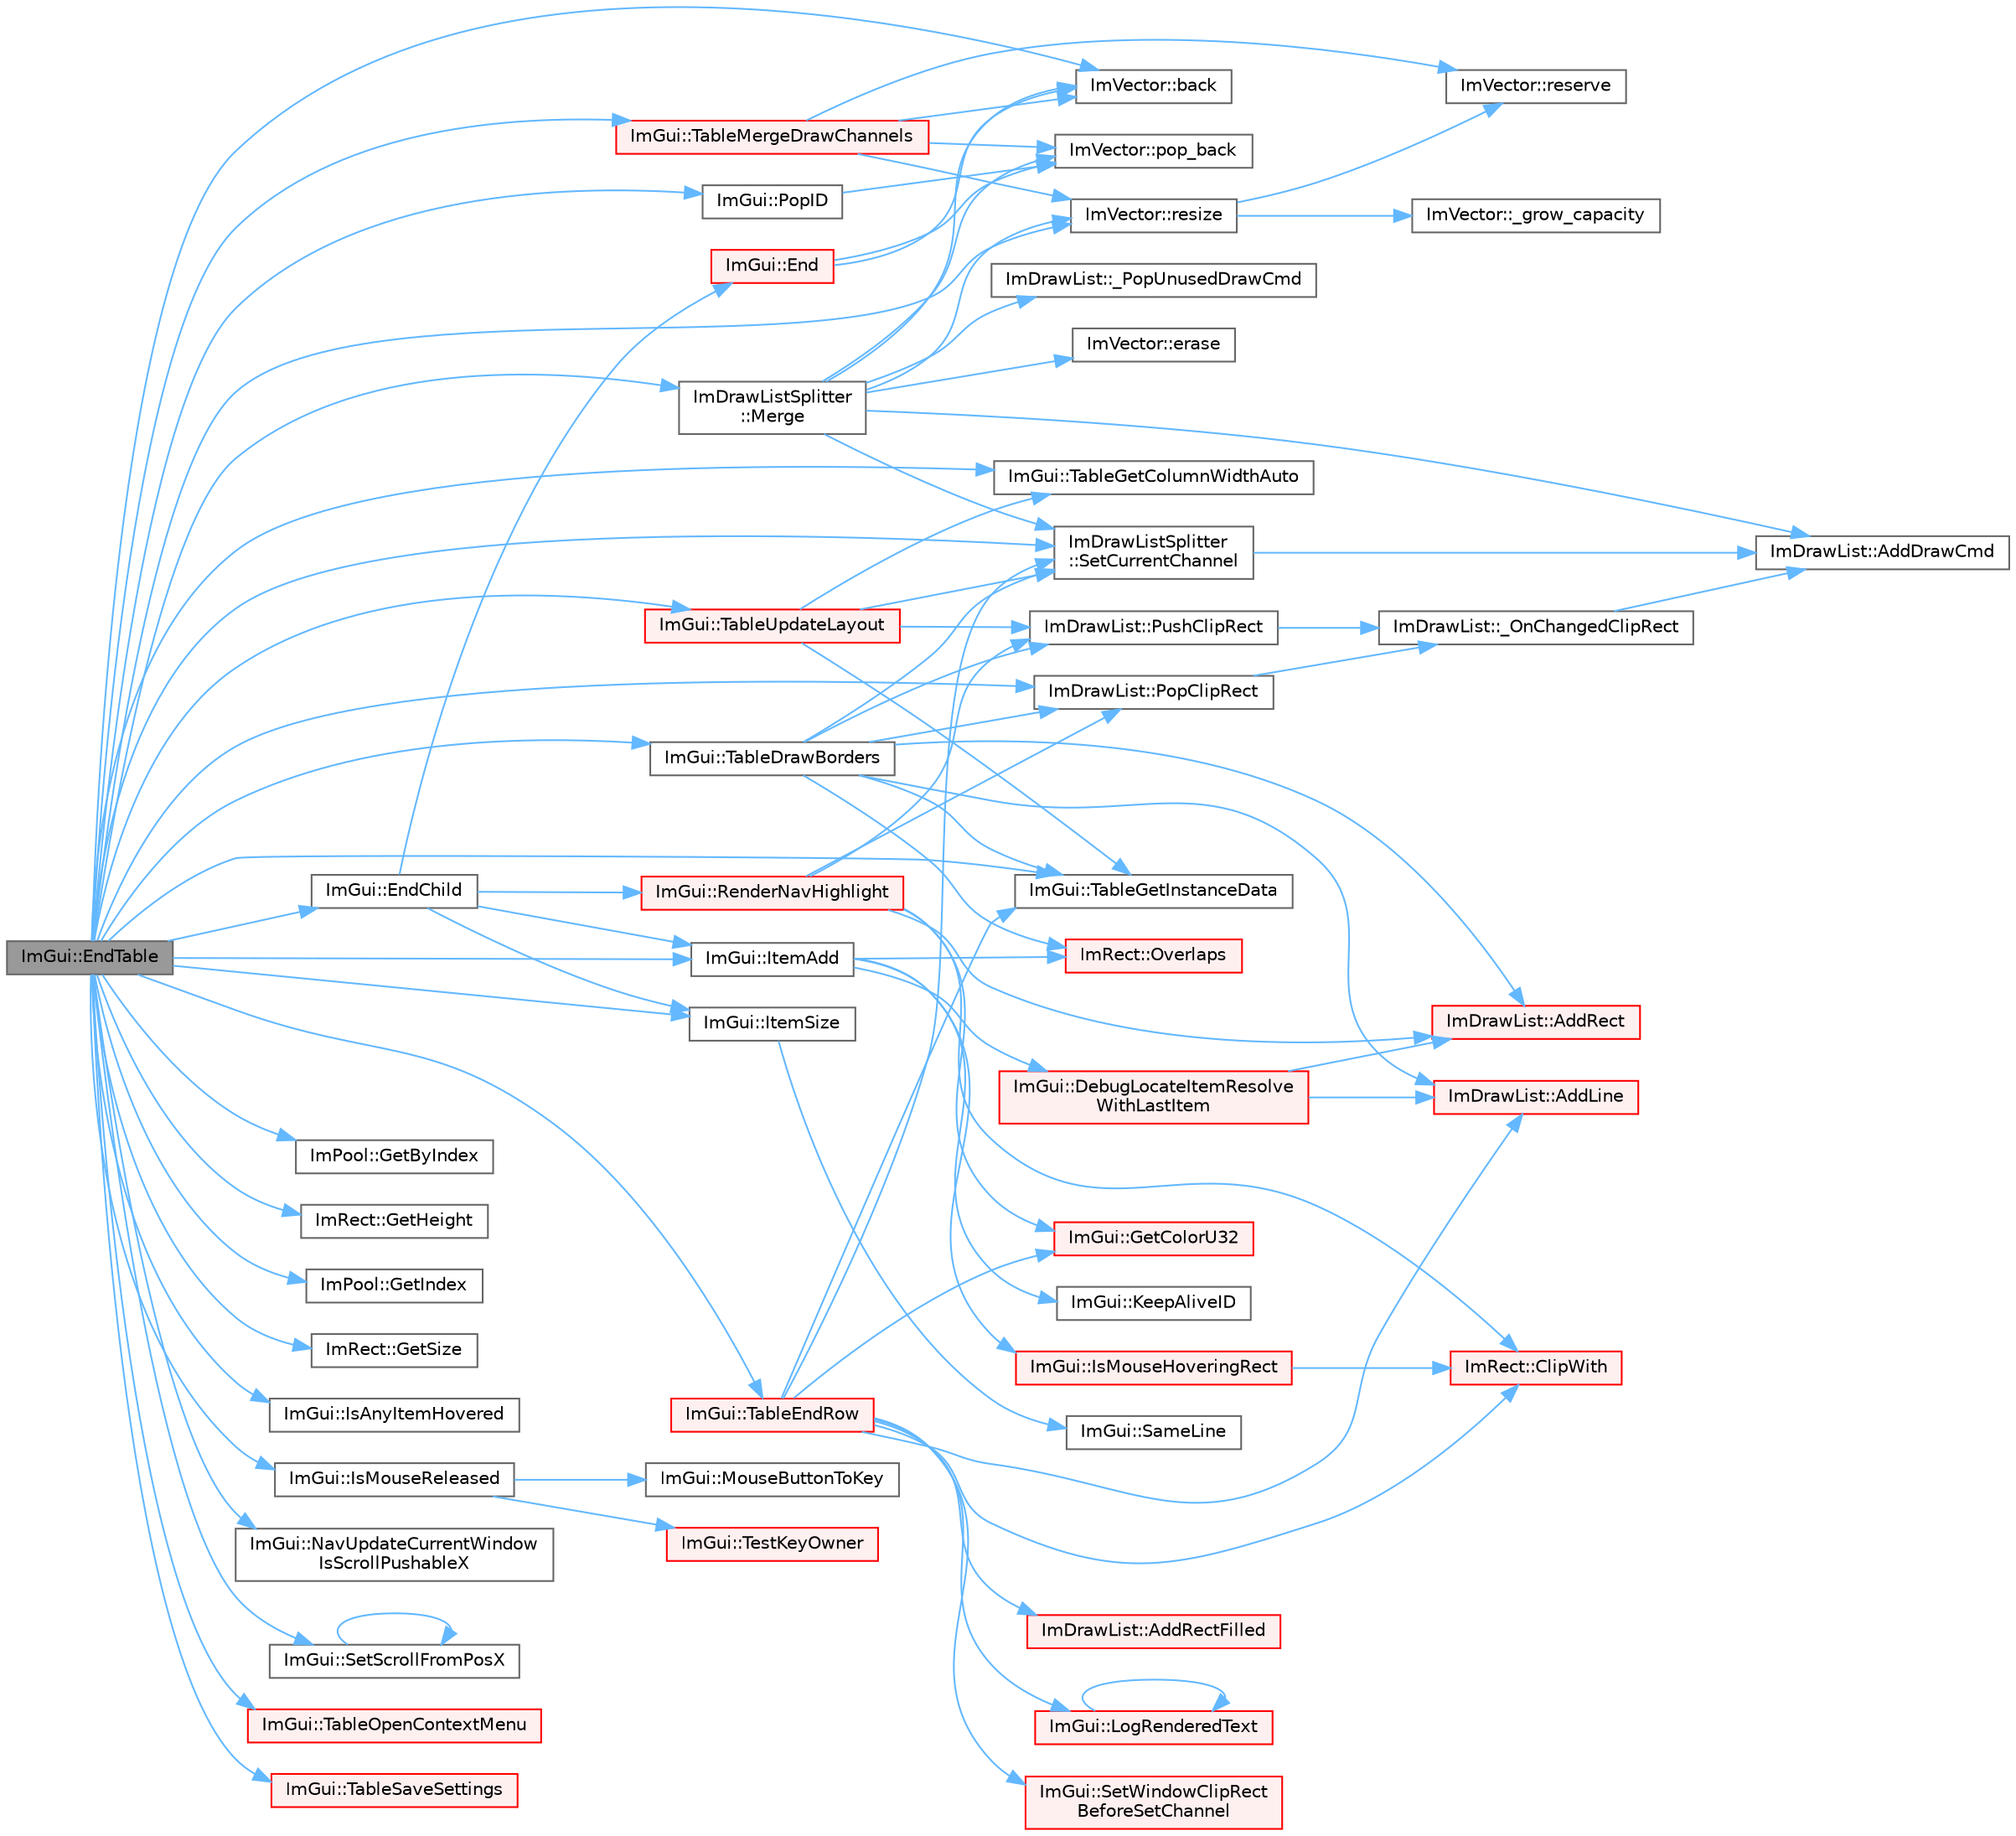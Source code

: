 digraph "ImGui::EndTable"
{
 // LATEX_PDF_SIZE
  bgcolor="transparent";
  edge [fontname=Helvetica,fontsize=10,labelfontname=Helvetica,labelfontsize=10];
  node [fontname=Helvetica,fontsize=10,shape=box,height=0.2,width=0.4];
  rankdir="LR";
  Node1 [id="Node000001",label="ImGui::EndTable",height=0.2,width=0.4,color="gray40", fillcolor="grey60", style="filled", fontcolor="black",tooltip=" "];
  Node1 -> Node2 [id="edge1_Node000001_Node000002",color="steelblue1",style="solid",tooltip=" "];
  Node2 [id="Node000002",label="ImVector::back",height=0.2,width=0.4,color="grey40", fillcolor="white", style="filled",URL="$struct_im_vector.html#a2d80e87e81b1b01143c8d8be93e6fde1",tooltip=" "];
  Node1 -> Node3 [id="edge2_Node000001_Node000003",color="steelblue1",style="solid",tooltip=" "];
  Node3 [id="Node000003",label="ImGui::EndChild",height=0.2,width=0.4,color="grey40", fillcolor="white", style="filled",URL="$namespace_im_gui.html#af8de559a88c1442d6df8c1b04c86e997",tooltip=" "];
  Node3 -> Node4 [id="edge3_Node000003_Node000004",color="steelblue1",style="solid",tooltip=" "];
  Node4 [id="Node000004",label="ImGui::End",height=0.2,width=0.4,color="red", fillcolor="#FFF0F0", style="filled",URL="$namespace_im_gui.html#a5479d93794a004c67ceb6d13f37c8254",tooltip=" "];
  Node4 -> Node2 [id="edge4_Node000004_Node000002",color="steelblue1",style="solid",tooltip=" "];
  Node4 -> Node34 [id="edge5_Node000004_Node000034",color="steelblue1",style="solid",tooltip=" "];
  Node34 [id="Node000034",label="ImVector::pop_back",height=0.2,width=0.4,color="grey40", fillcolor="white", style="filled",URL="$struct_im_vector.html#a3db7ce62d3c429effdb893fbf7148c1c",tooltip=" "];
  Node3 -> Node44 [id="edge6_Node000003_Node000044",color="steelblue1",style="solid",tooltip=" "];
  Node44 [id="Node000044",label="ImGui::ItemAdd",height=0.2,width=0.4,color="grey40", fillcolor="white", style="filled",URL="$namespace_im_gui.html#a5de8ecd4c80efdca1af7329a2a48121c",tooltip=" "];
  Node44 -> Node45 [id="edge7_Node000044_Node000045",color="steelblue1",style="solid",tooltip=" "];
  Node45 [id="Node000045",label="ImGui::DebugLocateItemResolve\lWithLastItem",height=0.2,width=0.4,color="red", fillcolor="#FFF0F0", style="filled",URL="$namespace_im_gui.html#ae8ab0d7dfc90af8e82db3ed9e7829219",tooltip=" "];
  Node45 -> Node7 [id="edge8_Node000045_Node000007",color="steelblue1",style="solid",tooltip=" "];
  Node7 [id="Node000007",label="ImDrawList::AddLine",height=0.2,width=0.4,color="red", fillcolor="#FFF0F0", style="filled",URL="$struct_im_draw_list.html#aa21e5a1c6e00239581f97d344fc0db61",tooltip=" "];
  Node45 -> Node46 [id="edge9_Node000045_Node000046",color="steelblue1",style="solid",tooltip=" "];
  Node46 [id="Node000046",label="ImDrawList::AddRect",height=0.2,width=0.4,color="red", fillcolor="#FFF0F0", style="filled",URL="$struct_im_draw_list.html#ad96f10a3e954fe0c5b7c96d4e205af7b",tooltip=" "];
  Node44 -> Node53 [id="edge10_Node000044_Node000053",color="steelblue1",style="solid",tooltip=" "];
  Node53 [id="Node000053",label="ImGui::IsMouseHoveringRect",height=0.2,width=0.4,color="red", fillcolor="#FFF0F0", style="filled",URL="$namespace_im_gui.html#ae0b8ea0e06c457316d6aed6c5b2a1c25",tooltip=" "];
  Node53 -> Node54 [id="edge11_Node000053_Node000054",color="steelblue1",style="solid",tooltip=" "];
  Node54 [id="Node000054",label="ImRect::ClipWith",height=0.2,width=0.4,color="red", fillcolor="#FFF0F0", style="filled",URL="$struct_im_rect.html#ac02d5cf6ce0358aea9ed9df43d368f3f",tooltip=" "];
  Node44 -> Node56 [id="edge12_Node000044_Node000056",color="steelblue1",style="solid",tooltip=" "];
  Node56 [id="Node000056",label="ImGui::KeepAliveID",height=0.2,width=0.4,color="grey40", fillcolor="white", style="filled",URL="$namespace_im_gui.html#a85a245c78a9f7c351636bdad6e60c488",tooltip=" "];
  Node44 -> Node57 [id="edge13_Node000044_Node000057",color="steelblue1",style="solid",tooltip=" "];
  Node57 [id="Node000057",label="ImRect::Overlaps",height=0.2,width=0.4,color="red", fillcolor="#FFF0F0", style="filled",URL="$struct_im_rect.html#a0af3bade3781e5e7c6afdf71ccfb0d43",tooltip=" "];
  Node3 -> Node77 [id="edge14_Node000003_Node000077",color="steelblue1",style="solid",tooltip=" "];
  Node77 [id="Node000077",label="ImGui::ItemSize",height=0.2,width=0.4,color="grey40", fillcolor="white", style="filled",URL="$namespace_im_gui.html#aeeb1ec6ae6548173dbf813e7df538c48",tooltip=" "];
  Node77 -> Node78 [id="edge15_Node000077_Node000078",color="steelblue1",style="solid",tooltip=" "];
  Node78 [id="Node000078",label="ImGui::SameLine",height=0.2,width=0.4,color="grey40", fillcolor="white", style="filled",URL="$namespace_im_gui.html#a2991c91e94f3b77a0c3411f4f3aa348e",tooltip=" "];
  Node3 -> Node79 [id="edge16_Node000003_Node000079",color="steelblue1",style="solid",tooltip=" "];
  Node79 [id="Node000079",label="ImGui::RenderNavHighlight",height=0.2,width=0.4,color="red", fillcolor="#FFF0F0", style="filled",URL="$namespace_im_gui.html#add2e040b97eeb0857dc7d02876b07b72",tooltip=" "];
  Node79 -> Node46 [id="edge17_Node000079_Node000046",color="steelblue1",style="solid",tooltip=" "];
  Node79 -> Node54 [id="edge18_Node000079_Node000054",color="steelblue1",style="solid",tooltip=" "];
  Node79 -> Node16 [id="edge19_Node000079_Node000016",color="steelblue1",style="solid",tooltip=" "];
  Node16 [id="Node000016",label="ImGui::GetColorU32",height=0.2,width=0.4,color="red", fillcolor="#FFF0F0", style="filled",URL="$namespace_im_gui.html#a0de2d9bd347d9866511eb8d014e62556",tooltip=" "];
  Node79 -> Node63 [id="edge20_Node000079_Node000063",color="steelblue1",style="solid",tooltip=" "];
  Node63 [id="Node000063",label="ImDrawList::PopClipRect",height=0.2,width=0.4,color="grey40", fillcolor="white", style="filled",URL="$struct_im_draw_list.html#a44f40c59ca755f559020f5a7fa81103a",tooltip=" "];
  Node63 -> Node40 [id="edge21_Node000063_Node000040",color="steelblue1",style="solid",tooltip=" "];
  Node40 [id="Node000040",label="ImDrawList::_OnChangedClipRect",height=0.2,width=0.4,color="grey40", fillcolor="white", style="filled",URL="$struct_im_draw_list.html#a8e51ddbe1f9732bc271ce807bec23f54",tooltip=" "];
  Node40 -> Node13 [id="edge22_Node000040_Node000013",color="steelblue1",style="solid",tooltip=" "];
  Node13 [id="Node000013",label="ImDrawList::AddDrawCmd",height=0.2,width=0.4,color="grey40", fillcolor="white", style="filled",URL="$struct_im_draw_list.html#a846714bb0321c6f1f908767abc8559e6",tooltip=" "];
  Node79 -> Node39 [id="edge23_Node000079_Node000039",color="steelblue1",style="solid",tooltip=" "];
  Node39 [id="Node000039",label="ImDrawList::PushClipRect",height=0.2,width=0.4,color="grey40", fillcolor="white", style="filled",URL="$struct_im_draw_list.html#a608a9d9a83715ba87dced8321ed64329",tooltip=" "];
  Node39 -> Node40 [id="edge24_Node000039_Node000040",color="steelblue1",style="solid",tooltip=" "];
  Node1 -> Node81 [id="edge25_Node000001_Node000081",color="steelblue1",style="solid",tooltip=" "];
  Node81 [id="Node000081",label="ImPool::GetByIndex",height=0.2,width=0.4,color="grey40", fillcolor="white", style="filled",URL="$struct_im_pool.html#a0129c0e467c287a5a7441f2abe0baf35",tooltip=" "];
  Node1 -> Node82 [id="edge26_Node000001_Node000082",color="steelblue1",style="solid",tooltip=" "];
  Node82 [id="Node000082",label="ImRect::GetHeight",height=0.2,width=0.4,color="grey40", fillcolor="white", style="filled",URL="$struct_im_rect.html#a748d8ae9cb26508951ec6e2f2df0625b",tooltip=" "];
  Node1 -> Node83 [id="edge27_Node000001_Node000083",color="steelblue1",style="solid",tooltip=" "];
  Node83 [id="Node000083",label="ImPool::GetIndex",height=0.2,width=0.4,color="grey40", fillcolor="white", style="filled",URL="$struct_im_pool.html#a3e683876ebd44c7f6f098851ee522870",tooltip=" "];
  Node1 -> Node84 [id="edge28_Node000001_Node000084",color="steelblue1",style="solid",tooltip=" "];
  Node84 [id="Node000084",label="ImRect::GetSize",height=0.2,width=0.4,color="grey40", fillcolor="white", style="filled",URL="$struct_im_rect.html#ae459d9c50003058cfb34519a571aaf33",tooltip=" "];
  Node1 -> Node85 [id="edge29_Node000001_Node000085",color="steelblue1",style="solid",tooltip=" "];
  Node85 [id="Node000085",label="ImGui::IsAnyItemHovered",height=0.2,width=0.4,color="grey40", fillcolor="white", style="filled",URL="$namespace_im_gui.html#a0512146617bb55e24ebcfbe3ce6553d5",tooltip=" "];
  Node1 -> Node86 [id="edge30_Node000001_Node000086",color="steelblue1",style="solid",tooltip=" "];
  Node86 [id="Node000086",label="ImGui::IsMouseReleased",height=0.2,width=0.4,color="grey40", fillcolor="white", style="filled",URL="$namespace_im_gui.html#ae53a0c1818d2804e3b1331f0c1777434",tooltip=" "];
  Node86 -> Node87 [id="edge31_Node000086_Node000087",color="steelblue1",style="solid",tooltip=" "];
  Node87 [id="Node000087",label="ImGui::MouseButtonToKey",height=0.2,width=0.4,color="grey40", fillcolor="white", style="filled",URL="$namespace_im_gui.html#a25689086f813c9714c4bbd4e3d5e669c",tooltip=" "];
  Node86 -> Node88 [id="edge32_Node000086_Node000088",color="steelblue1",style="solid",tooltip=" "];
  Node88 [id="Node000088",label="ImGui::TestKeyOwner",height=0.2,width=0.4,color="red", fillcolor="#FFF0F0", style="filled",URL="$namespace_im_gui.html#ad12c5be2f1c691e4e6656524248824fb",tooltip=" "];
  Node1 -> Node44 [id="edge33_Node000001_Node000044",color="steelblue1",style="solid",tooltip=" "];
  Node1 -> Node77 [id="edge34_Node000001_Node000077",color="steelblue1",style="solid",tooltip=" "];
  Node1 -> Node58 [id="edge35_Node000001_Node000058",color="steelblue1",style="solid",tooltip=" "];
  Node58 [id="Node000058",label="ImDrawListSplitter\l::Merge",height=0.2,width=0.4,color="grey40", fillcolor="white", style="filled",URL="$struct_im_draw_list_splitter.html#af3fc4bad2abca9e481d476d1877ba5be",tooltip=" "];
  Node58 -> Node59 [id="edge36_Node000058_Node000059",color="steelblue1",style="solid",tooltip=" "];
  Node59 [id="Node000059",label="ImDrawList::_PopUnusedDrawCmd",height=0.2,width=0.4,color="grey40", fillcolor="white", style="filled",URL="$struct_im_draw_list.html#a2cb0295fcd3062bfedbebbad55865455",tooltip=" "];
  Node58 -> Node13 [id="edge37_Node000058_Node000013",color="steelblue1",style="solid",tooltip=" "];
  Node58 -> Node2 [id="edge38_Node000058_Node000002",color="steelblue1",style="solid",tooltip=" "];
  Node58 -> Node60 [id="edge39_Node000058_Node000060",color="steelblue1",style="solid",tooltip=" "];
  Node60 [id="Node000060",label="ImVector::erase",height=0.2,width=0.4,color="grey40", fillcolor="white", style="filled",URL="$struct_im_vector.html#a2f88ac70791f2da6d4168d7b29f38f1e",tooltip=" "];
  Node58 -> Node34 [id="edge40_Node000058_Node000034",color="steelblue1",style="solid",tooltip=" "];
  Node58 -> Node31 [id="edge41_Node000058_Node000031",color="steelblue1",style="solid",tooltip=" "];
  Node31 [id="Node000031",label="ImVector::resize",height=0.2,width=0.4,color="grey40", fillcolor="white", style="filled",URL="$struct_im_vector.html#ac371dd62e56ae486b1a5038cf07eee56",tooltip=" "];
  Node31 -> Node25 [id="edge42_Node000031_Node000025",color="steelblue1",style="solid",tooltip=" "];
  Node25 [id="Node000025",label="ImVector::_grow_capacity",height=0.2,width=0.4,color="grey40", fillcolor="white", style="filled",URL="$struct_im_vector.html#a3a097635d464b1b70dc7d59996a88b28",tooltip=" "];
  Node31 -> Node26 [id="edge43_Node000031_Node000026",color="steelblue1",style="solid",tooltip=" "];
  Node26 [id="Node000026",label="ImVector::reserve",height=0.2,width=0.4,color="grey40", fillcolor="white", style="filled",URL="$struct_im_vector.html#a0f14f5736c3372157856eebb67123b75",tooltip=" "];
  Node58 -> Node42 [id="edge44_Node000058_Node000042",color="steelblue1",style="solid",tooltip=" "];
  Node42 [id="Node000042",label="ImDrawListSplitter\l::SetCurrentChannel",height=0.2,width=0.4,color="grey40", fillcolor="white", style="filled",URL="$struct_im_draw_list_splitter.html#ad3797b0755caa07f3d69a9e3566eb0e5",tooltip=" "];
  Node42 -> Node13 [id="edge45_Node000042_Node000013",color="steelblue1",style="solid",tooltip=" "];
  Node1 -> Node61 [id="edge46_Node000001_Node000061",color="steelblue1",style="solid",tooltip=" "];
  Node61 [id="Node000061",label="ImGui::NavUpdateCurrentWindow\lIsScrollPushableX",height=0.2,width=0.4,color="grey40", fillcolor="white", style="filled",URL="$namespace_im_gui.html#a5c0c081852a520c006a0b084d0e8b0cb",tooltip=" "];
  Node1 -> Node63 [id="edge47_Node000001_Node000063",color="steelblue1",style="solid",tooltip=" "];
  Node1 -> Node33 [id="edge48_Node000001_Node000033",color="steelblue1",style="solid",tooltip=" "];
  Node33 [id="Node000033",label="ImGui::PopID",height=0.2,width=0.4,color="grey40", fillcolor="white", style="filled",URL="$namespace_im_gui.html#aba0b2d8f890a5d435ae43d0c4a2d4dd1",tooltip=" "];
  Node33 -> Node34 [id="edge49_Node000033_Node000034",color="steelblue1",style="solid",tooltip=" "];
  Node1 -> Node31 [id="edge50_Node000001_Node000031",color="steelblue1",style="solid",tooltip=" "];
  Node1 -> Node42 [id="edge51_Node000001_Node000042",color="steelblue1",style="solid",tooltip=" "];
  Node1 -> Node93 [id="edge52_Node000001_Node000093",color="steelblue1",style="solid",tooltip=" "];
  Node93 [id="Node000093",label="ImGui::SetScrollFromPosX",height=0.2,width=0.4,color="grey40", fillcolor="white", style="filled",URL="$namespace_im_gui.html#ad244660a2f3f2999f645feb9fbdfe0ec",tooltip=" "];
  Node93 -> Node93 [id="edge53_Node000093_Node000093",color="steelblue1",style="solid",tooltip=" "];
  Node1 -> Node94 [id="edge54_Node000001_Node000094",color="steelblue1",style="solid",tooltip=" "];
  Node94 [id="Node000094",label="ImGui::TableDrawBorders",height=0.2,width=0.4,color="grey40", fillcolor="white", style="filled",URL="$namespace_im_gui.html#a506d5b52f032c72503c4e87535a3d04d",tooltip=" "];
  Node94 -> Node7 [id="edge55_Node000094_Node000007",color="steelblue1",style="solid",tooltip=" "];
  Node94 -> Node46 [id="edge56_Node000094_Node000046",color="steelblue1",style="solid",tooltip=" "];
  Node94 -> Node57 [id="edge57_Node000094_Node000057",color="steelblue1",style="solid",tooltip=" "];
  Node94 -> Node63 [id="edge58_Node000094_Node000063",color="steelblue1",style="solid",tooltip=" "];
  Node94 -> Node39 [id="edge59_Node000094_Node000039",color="steelblue1",style="solid",tooltip=" "];
  Node94 -> Node42 [id="edge60_Node000094_Node000042",color="steelblue1",style="solid",tooltip=" "];
  Node94 -> Node95 [id="edge61_Node000094_Node000095",color="steelblue1",style="solid",tooltip=" "];
  Node95 [id="Node000095",label="ImGui::TableGetInstanceData",height=0.2,width=0.4,color="grey40", fillcolor="white", style="filled",URL="$namespace_im_gui.html#aaf5b122b1f088db308b44508c240b05f",tooltip=" "];
  Node1 -> Node96 [id="edge62_Node000001_Node000096",color="steelblue1",style="solid",tooltip=" "];
  Node96 [id="Node000096",label="ImGui::TableEndRow",height=0.2,width=0.4,color="red", fillcolor="#FFF0F0", style="filled",URL="$namespace_im_gui.html#a6bc4ce6f7ff9f8268473f5e538a1181f",tooltip=" "];
  Node96 -> Node7 [id="edge63_Node000096_Node000007",color="steelblue1",style="solid",tooltip=" "];
  Node96 -> Node97 [id="edge64_Node000096_Node000097",color="steelblue1",style="solid",tooltip=" "];
  Node97 [id="Node000097",label="ImDrawList::AddRectFilled",height=0.2,width=0.4,color="red", fillcolor="#FFF0F0", style="filled",URL="$struct_im_draw_list.html#a6b16ab764160b0251d2e7b3bd08c1ffc",tooltip=" "];
  Node96 -> Node54 [id="edge65_Node000096_Node000054",color="steelblue1",style="solid",tooltip=" "];
  Node96 -> Node16 [id="edge66_Node000096_Node000016",color="steelblue1",style="solid",tooltip=" "];
  Node96 -> Node101 [id="edge67_Node000096_Node000101",color="steelblue1",style="solid",tooltip=" "];
  Node101 [id="Node000101",label="ImGui::LogRenderedText",height=0.2,width=0.4,color="red", fillcolor="#FFF0F0", style="filled",URL="$namespace_im_gui.html#a7a0d62e33f2236ec2f789e24ca0fb56f",tooltip=" "];
  Node101 -> Node101 [id="edge68_Node000101_Node000101",color="steelblue1",style="solid",tooltip=" "];
  Node96 -> Node42 [id="edge69_Node000096_Node000042",color="steelblue1",style="solid",tooltip=" "];
  Node96 -> Node104 [id="edge70_Node000096_Node000104",color="steelblue1",style="solid",tooltip=" "];
  Node104 [id="Node000104",label="ImGui::SetWindowClipRect\lBeforeSetChannel",height=0.2,width=0.4,color="red", fillcolor="#FFF0F0", style="filled",URL="$namespace_im_gui.html#a2451c5a6301b6c1234efc8054b70980b",tooltip=" "];
  Node96 -> Node95 [id="edge71_Node000096_Node000095",color="steelblue1",style="solid",tooltip=" "];
  Node1 -> Node108 [id="edge72_Node000001_Node000108",color="steelblue1",style="solid",tooltip=" "];
  Node108 [id="Node000108",label="ImGui::TableGetColumnWidthAuto",height=0.2,width=0.4,color="grey40", fillcolor="white", style="filled",URL="$namespace_im_gui.html#adb37a5d79b71507de590924cd53e1e62",tooltip=" "];
  Node1 -> Node95 [id="edge73_Node000001_Node000095",color="steelblue1",style="solid",tooltip=" "];
  Node1 -> Node109 [id="edge74_Node000001_Node000109",color="steelblue1",style="solid",tooltip=" "];
  Node109 [id="Node000109",label="ImGui::TableMergeDrawChannels",height=0.2,width=0.4,color="red", fillcolor="#FFF0F0", style="filled",URL="$namespace_im_gui.html#a0bf2259f81cd376b6790fe13dea70a22",tooltip=" "];
  Node109 -> Node2 [id="edge75_Node000109_Node000002",color="steelblue1",style="solid",tooltip=" "];
  Node109 -> Node34 [id="edge76_Node000109_Node000034",color="steelblue1",style="solid",tooltip=" "];
  Node109 -> Node26 [id="edge77_Node000109_Node000026",color="steelblue1",style="solid",tooltip=" "];
  Node109 -> Node31 [id="edge78_Node000109_Node000031",color="steelblue1",style="solid",tooltip=" "];
  Node1 -> Node118 [id="edge79_Node000001_Node000118",color="steelblue1",style="solid",tooltip=" "];
  Node118 [id="Node000118",label="ImGui::TableOpenContextMenu",height=0.2,width=0.4,color="red", fillcolor="#FFF0F0", style="filled",URL="$namespace_im_gui.html#afa05e82c8b5239452806770e5f9efd70",tooltip=" "];
  Node1 -> Node139 [id="edge80_Node000001_Node000139",color="steelblue1",style="solid",tooltip=" "];
  Node139 [id="Node000139",label="ImGui::TableSaveSettings",height=0.2,width=0.4,color="red", fillcolor="#FFF0F0", style="filled",URL="$namespace_im_gui.html#aadf0917c8bc98aaab0bf3c7667b19afe",tooltip=" "];
  Node1 -> Node149 [id="edge81_Node000001_Node000149",color="steelblue1",style="solid",tooltip=" "];
  Node149 [id="Node000149",label="ImGui::TableUpdateLayout",height=0.2,width=0.4,color="red", fillcolor="#FFF0F0", style="filled",URL="$namespace_im_gui.html#a890d76a0ec9efc98765c226884e3e32a",tooltip=" "];
  Node149 -> Node39 [id="edge82_Node000149_Node000039",color="steelblue1",style="solid",tooltip=" "];
  Node149 -> Node42 [id="edge83_Node000149_Node000042",color="steelblue1",style="solid",tooltip=" "];
  Node149 -> Node108 [id="edge84_Node000149_Node000108",color="steelblue1",style="solid",tooltip=" "];
  Node149 -> Node95 [id="edge85_Node000149_Node000095",color="steelblue1",style="solid",tooltip=" "];
}
